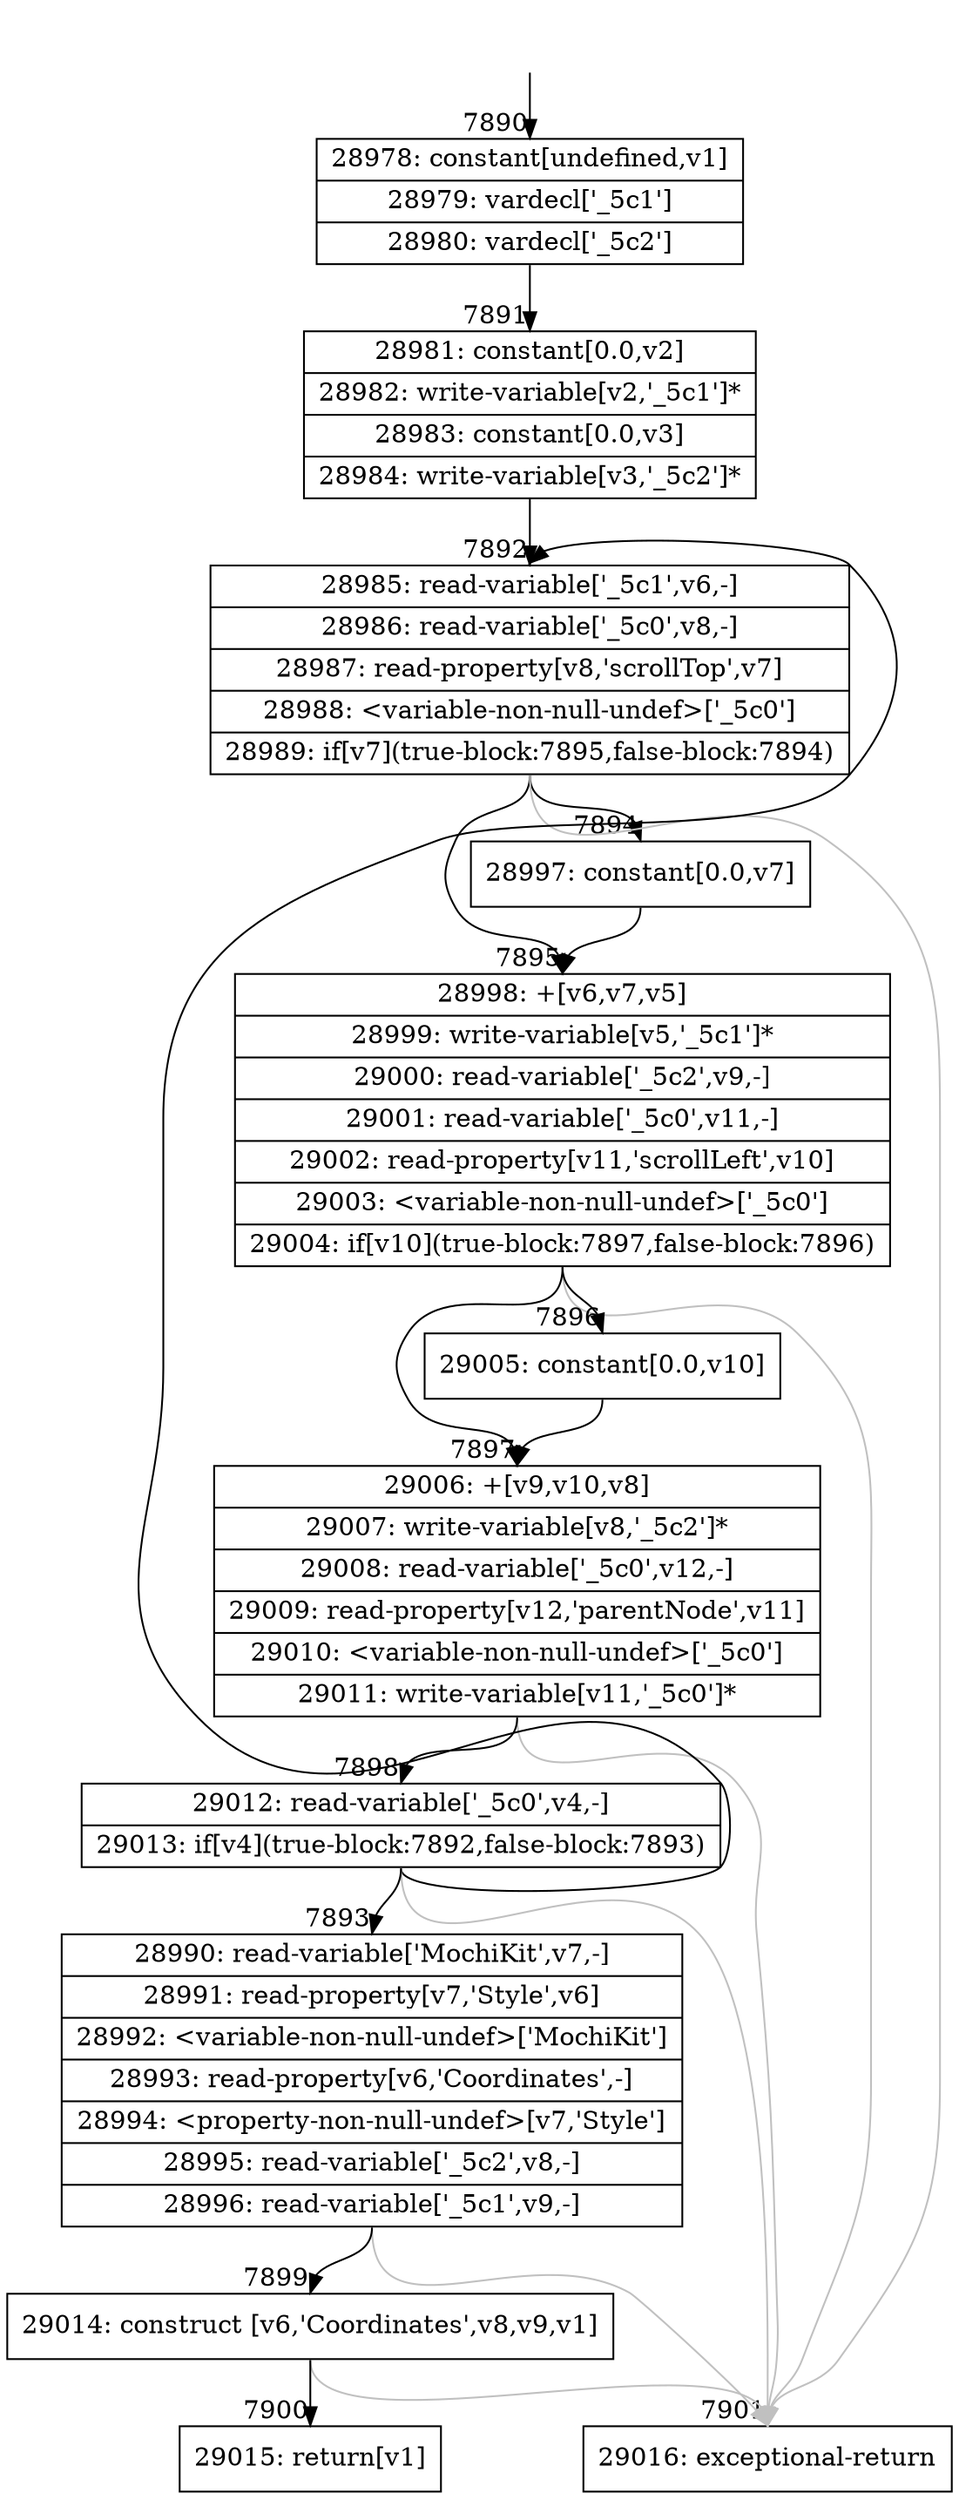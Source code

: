 digraph {
rankdir="TD"
BB_entry518[shape=none,label=""];
BB_entry518 -> BB7890 [tailport=s, headport=n, headlabel="    7890"]
BB7890 [shape=record label="{28978: constant[undefined,v1]|28979: vardecl['_5c1']|28980: vardecl['_5c2']}" ] 
BB7890 -> BB7891 [tailport=s, headport=n, headlabel="      7891"]
BB7891 [shape=record label="{28981: constant[0.0,v2]|28982: write-variable[v2,'_5c1']*|28983: constant[0.0,v3]|28984: write-variable[v3,'_5c2']*}" ] 
BB7891 -> BB7892 [tailport=s, headport=n, headlabel="      7892"]
BB7892 [shape=record label="{28985: read-variable['_5c1',v6,-]|28986: read-variable['_5c0',v8,-]|28987: read-property[v8,'scrollTop',v7]|28988: \<variable-non-null-undef\>['_5c0']|28989: if[v7](true-block:7895,false-block:7894)}" ] 
BB7892 -> BB7895 [tailport=s, headport=n, headlabel="      7895"]
BB7892 -> BB7894 [tailport=s, headport=n, headlabel="      7894"]
BB7892 -> BB7901 [tailport=s, headport=n, color=gray, headlabel="      7901"]
BB7893 [shape=record label="{28990: read-variable['MochiKit',v7,-]|28991: read-property[v7,'Style',v6]|28992: \<variable-non-null-undef\>['MochiKit']|28993: read-property[v6,'Coordinates',-]|28994: \<property-non-null-undef\>[v7,'Style']|28995: read-variable['_5c2',v8,-]|28996: read-variable['_5c1',v9,-]}" ] 
BB7893 -> BB7899 [tailport=s, headport=n, headlabel="      7899"]
BB7893 -> BB7901 [tailport=s, headport=n, color=gray]
BB7894 [shape=record label="{28997: constant[0.0,v7]}" ] 
BB7894 -> BB7895 [tailport=s, headport=n]
BB7895 [shape=record label="{28998: +[v6,v7,v5]|28999: write-variable[v5,'_5c1']*|29000: read-variable['_5c2',v9,-]|29001: read-variable['_5c0',v11,-]|29002: read-property[v11,'scrollLeft',v10]|29003: \<variable-non-null-undef\>['_5c0']|29004: if[v10](true-block:7897,false-block:7896)}" ] 
BB7895 -> BB7897 [tailport=s, headport=n, headlabel="      7897"]
BB7895 -> BB7896 [tailport=s, headport=n, headlabel="      7896"]
BB7895 -> BB7901 [tailport=s, headport=n, color=gray]
BB7896 [shape=record label="{29005: constant[0.0,v10]}" ] 
BB7896 -> BB7897 [tailport=s, headport=n]
BB7897 [shape=record label="{29006: +[v9,v10,v8]|29007: write-variable[v8,'_5c2']*|29008: read-variable['_5c0',v12,-]|29009: read-property[v12,'parentNode',v11]|29010: \<variable-non-null-undef\>['_5c0']|29011: write-variable[v11,'_5c0']*}" ] 
BB7897 -> BB7898 [tailport=s, headport=n, headlabel="      7898"]
BB7897 -> BB7901 [tailport=s, headport=n, color=gray]
BB7898 [shape=record label="{29012: read-variable['_5c0',v4,-]|29013: if[v4](true-block:7892,false-block:7893)}" ] 
BB7898 -> BB7892 [tailport=s, headport=n]
BB7898 -> BB7893 [tailport=s, headport=n, headlabel="      7893"]
BB7898 -> BB7901 [tailport=s, headport=n, color=gray]
BB7899 [shape=record label="{29014: construct [v6,'Coordinates',v8,v9,v1]}" ] 
BB7899 -> BB7900 [tailport=s, headport=n, headlabel="      7900"]
BB7899 -> BB7901 [tailport=s, headport=n, color=gray]
BB7900 [shape=record label="{29015: return[v1]}" ] 
BB7901 [shape=record label="{29016: exceptional-return}" ] 
//#$~ 5646
}
